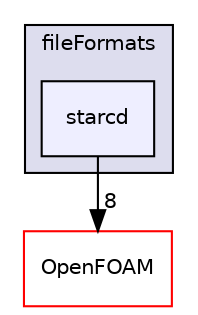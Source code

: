 digraph "src/fileFormats/starcd" {
  bgcolor=transparent;
  compound=true
  node [ fontsize="10", fontname="Helvetica"];
  edge [ labelfontsize="10", labelfontname="Helvetica"];
  subgraph clusterdir_b05602f37bb521a7142c0a3e200b5f35 {
    graph [ bgcolor="#ddddee", pencolor="black", label="fileFormats" fontname="Helvetica", fontsize="10", URL="dir_b05602f37bb521a7142c0a3e200b5f35.html"]
  dir_33cdf342a0eb1db4279b5ef4b50f07b1 [shape=box, label="starcd", style="filled", fillcolor="#eeeeff", pencolor="black", URL="dir_33cdf342a0eb1db4279b5ef4b50f07b1.html"];
  }
  dir_c5473ff19b20e6ec4dfe5c310b3778a8 [shape=box label="OpenFOAM" color="red" URL="dir_c5473ff19b20e6ec4dfe5c310b3778a8.html"];
  dir_33cdf342a0eb1db4279b5ef4b50f07b1->dir_c5473ff19b20e6ec4dfe5c310b3778a8 [headlabel="8", labeldistance=1.5 headhref="dir_000703_002151.html"];
}
